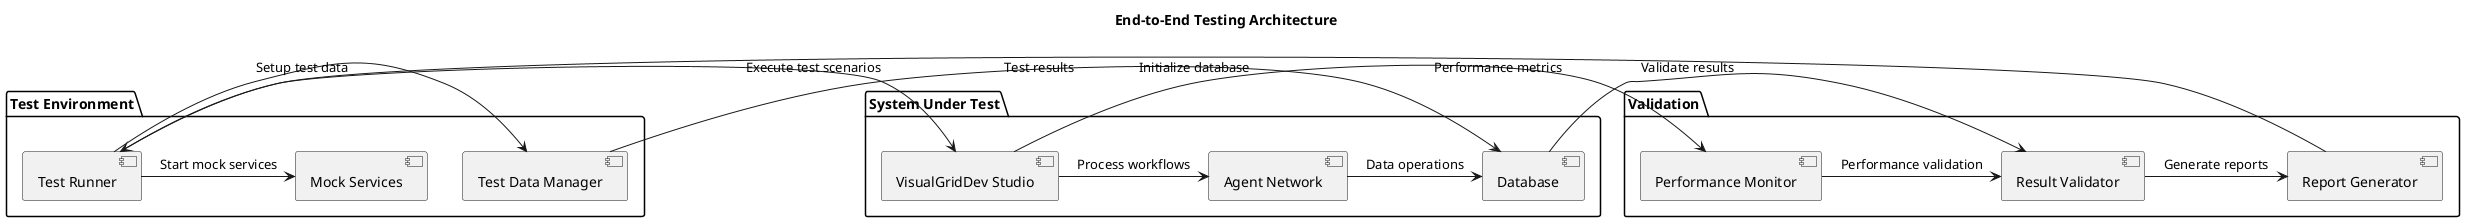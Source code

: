 @startuml
title End-to-End Testing Architecture

package "Test Environment" {
    component "Test Runner" as TestRunner
    component "Test Data Manager" as TestData
    component "Mock Services" as Mocks
}

package "System Under Test" {
    component "VisualGridDev Studio" as Studio
    component "Agent Network" as Agents
    component "Database" as DB
}

package "Validation" {
    component "Result Validator" as Validator
    component "Performance Monitor" as PerfMon
    component "Report Generator" as Reporter
}

TestRunner -> TestData: Setup test data
TestData -> DB: Initialize database
TestRunner -> Mocks: Start mock services
TestRunner -> Studio: Execute test scenarios
Studio -> Agents: Process workflows
Agents -> DB: Data operations
DB -> Validator: Validate results
Studio -> PerfMon: Performance metrics
PerfMon -> Validator: Performance validation
Validator -> Reporter: Generate reports
Reporter -> TestRunner: Test results

@enduml